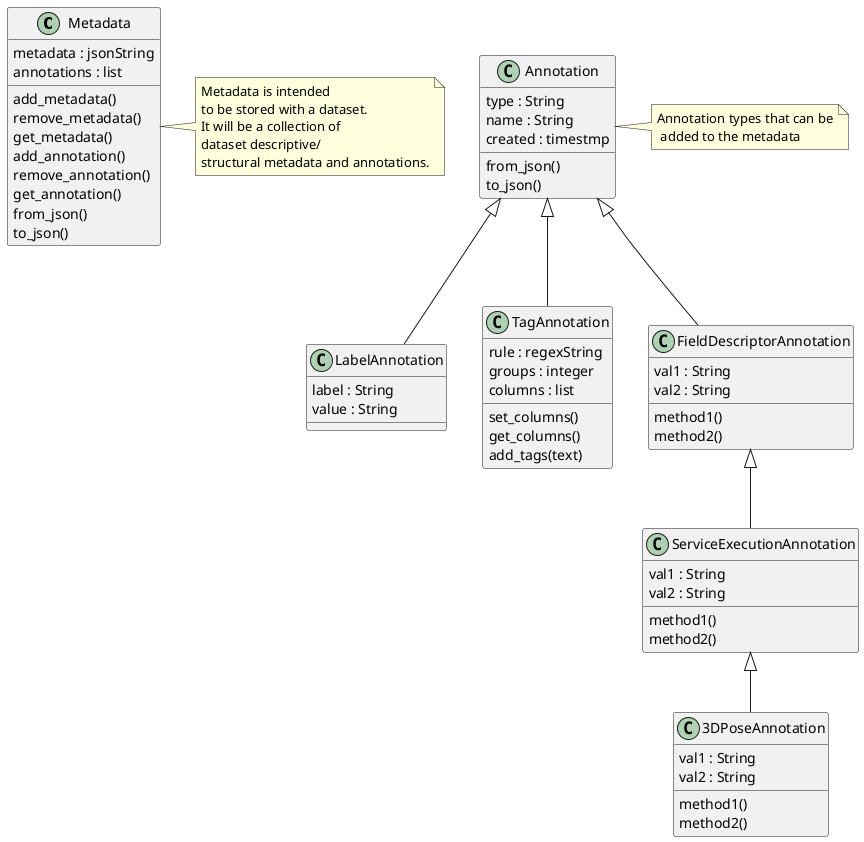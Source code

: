@startuml
class Metadata {
    metadata : jsonString
    annotations : list
    add_metadata()
    remove_metadata()
    get_metadata()
    add_annotation()
    remove_annotation()
    get_annotation()
    from_json()
    to_json()
}
note right: Metadata is intended\nto be stored with a dataset.\nIt will be a collection of\ndataset descriptive/\nstructural metadata and annotations.

class Annotation {
    type : String
    name : String
    created : timestmp
    from_json()
    to_json()
}
note right: Annotation types that can be\n added to the metadata

class LabelAnnotation {
    label : String
    value : String
}

class TagAnnotation {
    rule : regexString
    groups : integer
    columns : list
    set_columns()
    get_columns()
    add_tags(text)
}

class FieldDescriptorAnnotation {
    val1 : String
    val2 : String
    method1()
    method2()
}

class ServiceExecutionAnnotation {
    val1 : String
    val2 : String
    method1()
    method2()
}

class 3DPoseAnnotation {
    val1 : String
    val2 : String
    method1()
    method2()
}

Annotation <|-- LabelAnnotation
Annotation <|-- TagAnnotation
Annotation <|-- FieldDescriptorAnnotation
FieldDescriptorAnnotation <|-- ServiceExecutionAnnotation
ServiceExecutionAnnotation <|-- 3DPoseAnnotation
@enduml